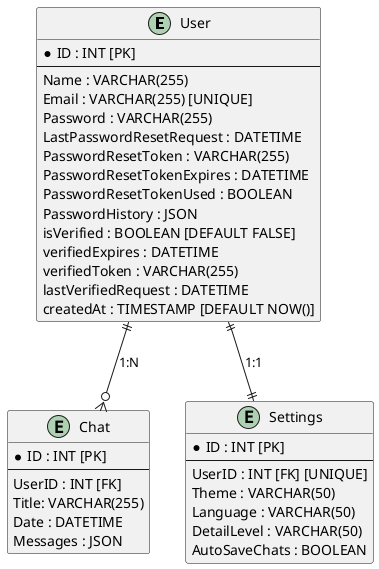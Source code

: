 @startuml
entity "User" as U {
    * ID : INT [PK]
    --
    Name : VARCHAR(255)
    Email : VARCHAR(255) [UNIQUE]
    Password : VARCHAR(255)
    LastPasswordResetRequest : DATETIME
    PasswordResetToken : VARCHAR(255)
    PasswordResetTokenExpires : DATETIME
    PasswordResetTokenUsed : BOOLEAN
    PasswordHistory : JSON
    isVerified : BOOLEAN [DEFAULT FALSE]
    verifiedExpires : DATETIME
    verifiedToken : VARCHAR(255)
    lastVerifiedRequest : DATETIME
    createdAt : TIMESTAMP [DEFAULT NOW()]
}

entity "Chat" as C {
    * ID : INT [PK]
    --
    UserID : INT [FK]
    Title: VARCHAR(255)
    Date : DATETIME
    Messages : JSON
}

entity "Settings" as S {
    * ID : INT [PK]
    --
    UserID : INT [FK] [UNIQUE]
    Theme : VARCHAR(50)
    Language : VARCHAR(50)
    DetailLevel : VARCHAR(50)
    AutoSaveChats : BOOLEAN
}

U ||--o{ C : "1:N"
U ||--|| S : "1:1"
@enduml
